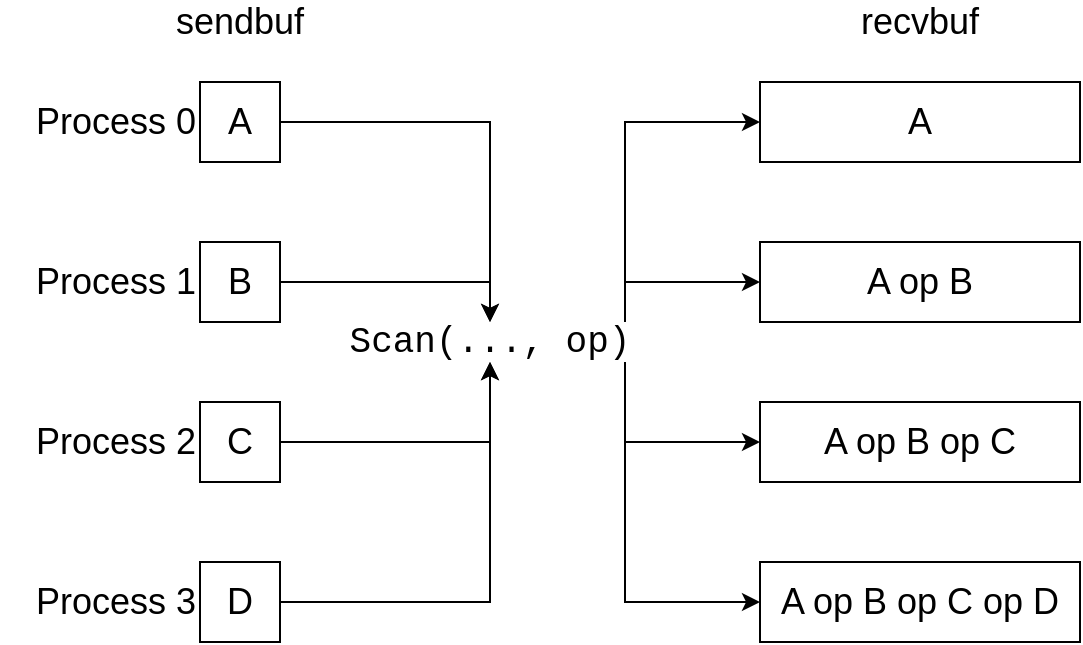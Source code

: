 <mxfile version="13.9.9" type="device"><diagram id="9z3beA34GWUpMv6sEeiQ" name="Page-1"><mxGraphModel dx="786" dy="580" grid="1" gridSize="10" guides="1" tooltips="1" connect="1" arrows="1" fold="1" page="1" pageScale="1" pageWidth="827" pageHeight="1169" math="0" shadow="0"><root><mxCell id="0"/><mxCell id="1" parent="0"/><mxCell id="LRd85Cbf2DqCSlwkPUES-2" style="edgeStyle=orthogonalEdgeStyle;rounded=0;orthogonalLoop=1;jettySize=auto;html=1;exitX=1;exitY=0.5;exitDx=0;exitDy=0;entryX=0.5;entryY=1;entryDx=0;entryDy=0;fontFamily=Helvetica;fontSize=18;" edge="1" parent="1" source="LRd85Cbf2DqCSlwkPUES-3" target="LRd85Cbf2DqCSlwkPUES-15"><mxGeometry relative="1" as="geometry"/></mxCell><mxCell id="LRd85Cbf2DqCSlwkPUES-3" value="A" style="rounded=0;whiteSpace=wrap;html=1;fontSize=18;" vertex="1" parent="1"><mxGeometry x="160" y="80" width="40" height="40" as="geometry"/></mxCell><mxCell id="LRd85Cbf2DqCSlwkPUES-4" style="edgeStyle=orthogonalEdgeStyle;rounded=0;orthogonalLoop=1;jettySize=auto;html=1;exitX=1;exitY=0.5;exitDx=0;exitDy=0;entryX=0.5;entryY=1;entryDx=0;entryDy=0;fontFamily=Helvetica;fontSize=18;" edge="1" parent="1" source="LRd85Cbf2DqCSlwkPUES-5" target="LRd85Cbf2DqCSlwkPUES-15"><mxGeometry relative="1" as="geometry"/></mxCell><mxCell id="LRd85Cbf2DqCSlwkPUES-5" value="B" style="rounded=0;whiteSpace=wrap;html=1;fontSize=18;" vertex="1" parent="1"><mxGeometry x="160" y="160" width="40" height="40" as="geometry"/></mxCell><mxCell id="LRd85Cbf2DqCSlwkPUES-6" style="edgeStyle=orthogonalEdgeStyle;rounded=0;orthogonalLoop=1;jettySize=auto;html=1;exitX=1;exitY=0.5;exitDx=0;exitDy=0;entryX=0.5;entryY=0;entryDx=0;entryDy=0;fontFamily=Helvetica;fontSize=18;" edge="1" parent="1" source="LRd85Cbf2DqCSlwkPUES-7" target="LRd85Cbf2DqCSlwkPUES-15"><mxGeometry relative="1" as="geometry"/></mxCell><mxCell id="LRd85Cbf2DqCSlwkPUES-7" value="C" style="rounded=0;whiteSpace=wrap;html=1;fontSize=18;" vertex="1" parent="1"><mxGeometry x="160" y="240" width="40" height="40" as="geometry"/></mxCell><mxCell id="LRd85Cbf2DqCSlwkPUES-8" style="edgeStyle=orthogonalEdgeStyle;rounded=0;orthogonalLoop=1;jettySize=auto;html=1;exitX=1;exitY=0.5;exitDx=0;exitDy=0;fontFamily=Helvetica;fontSize=18;" edge="1" parent="1" source="LRd85Cbf2DqCSlwkPUES-9" target="LRd85Cbf2DqCSlwkPUES-15"><mxGeometry relative="1" as="geometry"/></mxCell><mxCell id="LRd85Cbf2DqCSlwkPUES-9" value="D" style="rounded=0;whiteSpace=wrap;html=1;fontSize=18;" vertex="1" parent="1"><mxGeometry x="160" y="320" width="40" height="40" as="geometry"/></mxCell><mxCell id="LRd85Cbf2DqCSlwkPUES-10" value="A" style="rounded=0;whiteSpace=wrap;html=1;fontSize=18;" vertex="1" parent="1"><mxGeometry x="440" y="80" width="160" height="40" as="geometry"/></mxCell><mxCell id="LRd85Cbf2DqCSlwkPUES-11" style="edgeStyle=orthogonalEdgeStyle;rounded=0;orthogonalLoop=1;jettySize=auto;html=1;exitX=0.25;exitY=0;exitDx=0;exitDy=0;entryX=0;entryY=0.5;entryDx=0;entryDy=0;" edge="1" parent="1" source="LRd85Cbf2DqCSlwkPUES-15" target="LRd85Cbf2DqCSlwkPUES-24"><mxGeometry relative="1" as="geometry"/></mxCell><mxCell id="LRd85Cbf2DqCSlwkPUES-12" style="edgeStyle=orthogonalEdgeStyle;rounded=0;orthogonalLoop=1;jettySize=auto;html=1;exitX=0.25;exitY=0;exitDx=0;exitDy=0;entryX=0;entryY=0.5;entryDx=0;entryDy=0;" edge="1" parent="1" source="LRd85Cbf2DqCSlwkPUES-15" target="LRd85Cbf2DqCSlwkPUES-23"><mxGeometry relative="1" as="geometry"/></mxCell><mxCell id="LRd85Cbf2DqCSlwkPUES-13" style="edgeStyle=orthogonalEdgeStyle;rounded=0;orthogonalLoop=1;jettySize=auto;html=1;exitX=0.25;exitY=1;exitDx=0;exitDy=0;entryX=0;entryY=0.5;entryDx=0;entryDy=0;" edge="1" parent="1" source="LRd85Cbf2DqCSlwkPUES-15" target="LRd85Cbf2DqCSlwkPUES-22"><mxGeometry relative="1" as="geometry"/></mxCell><mxCell id="LRd85Cbf2DqCSlwkPUES-14" style="edgeStyle=orthogonalEdgeStyle;rounded=0;orthogonalLoop=1;jettySize=auto;html=1;exitX=0.25;exitY=1;exitDx=0;exitDy=0;entryX=0;entryY=0.5;entryDx=0;entryDy=0;" edge="1" parent="1" source="LRd85Cbf2DqCSlwkPUES-15" target="LRd85Cbf2DqCSlwkPUES-10"><mxGeometry relative="1" as="geometry"/></mxCell><mxCell id="LRd85Cbf2DqCSlwkPUES-15" value="Scan(..., op)" style="text;html=1;strokeColor=none;fillColor=none;align=center;verticalAlign=middle;whiteSpace=wrap;rounded=0;fontSize=18;fontFamily=Courier;direction=west;rotation=0;" vertex="1" parent="1"><mxGeometry x="170" y="200" width="270" height="20" as="geometry"/></mxCell><mxCell id="LRd85Cbf2DqCSlwkPUES-16" value="Process 0" style="text;html=1;strokeColor=none;fillColor=none;align=right;verticalAlign=middle;whiteSpace=wrap;rounded=0;fontFamily=Helvetica;fontSize=18;" vertex="1" parent="1"><mxGeometry x="60" y="90" width="100" height="20" as="geometry"/></mxCell><mxCell id="LRd85Cbf2DqCSlwkPUES-17" value="Process 1&lt;span style=&quot;color: rgba(0 , 0 , 0 , 0) ; font-family: monospace ; font-size: 0px&quot;&gt;%3CmxGraphModel%3E%3Croot%3E%3CmxCell%20id%3D%220%22%2F%3E%3CmxCell%20id%3D%221%22%20parent%3D%220%22%2F%3E%3CmxCell%20id%3D%222%22%20value%3D%22Process%200%22%20style%3D%22text%3Bhtml%3D1%3BstrokeColor%3Dnone%3BfillColor%3Dnone%3Balign%3Dright%3BverticalAlign%3Dmiddle%3BwhiteSpace%3Dwrap%3Brounded%3D0%3BfontFamily%3DHelvetica%3BfontSize%3D18%3B%22%20vertex%3D%221%22%20parent%3D%221%22%3E%3CmxGeometry%20x%3D%2260%22%20y%3D%2290%22%20width%3D%22100%22%20height%3D%2220%22%20as%3D%22geometry%22%2F%3E%3C%2FmxCell%3E%3C%2Froot%3E%3C%2FmxGraphModel%3E&lt;/span&gt;" style="text;html=1;strokeColor=none;fillColor=none;align=right;verticalAlign=middle;whiteSpace=wrap;rounded=0;fontFamily=Helvetica;fontSize=18;" vertex="1" parent="1"><mxGeometry x="60" y="170" width="100" height="20" as="geometry"/></mxCell><mxCell id="LRd85Cbf2DqCSlwkPUES-18" value="Process 2" style="text;html=1;strokeColor=none;fillColor=none;align=right;verticalAlign=middle;whiteSpace=wrap;rounded=0;fontFamily=Helvetica;fontSize=18;" vertex="1" parent="1"><mxGeometry x="60" y="250" width="100" height="20" as="geometry"/></mxCell><mxCell id="LRd85Cbf2DqCSlwkPUES-19" value="Process 3" style="text;html=1;strokeColor=none;fillColor=none;align=right;verticalAlign=middle;whiteSpace=wrap;rounded=0;fontFamily=Helvetica;fontSize=18;" vertex="1" parent="1"><mxGeometry x="60" y="330" width="100" height="20" as="geometry"/></mxCell><mxCell id="LRd85Cbf2DqCSlwkPUES-20" value="sendbuf" style="text;html=1;strokeColor=none;fillColor=none;align=center;verticalAlign=middle;whiteSpace=wrap;rounded=0;fontFamily=Helvetica;fontSize=18;" vertex="1" parent="1"><mxGeometry x="140" y="40" width="80" height="20" as="geometry"/></mxCell><mxCell id="LRd85Cbf2DqCSlwkPUES-21" value="recvbuf" style="text;html=1;strokeColor=none;fillColor=none;align=center;verticalAlign=middle;whiteSpace=wrap;rounded=0;fontFamily=Helvetica;fontSize=18;" vertex="1" parent="1"><mxGeometry x="480" y="40" width="80" height="20" as="geometry"/></mxCell><mxCell id="LRd85Cbf2DqCSlwkPUES-22" value="A op B" style="rounded=0;whiteSpace=wrap;html=1;fontSize=18;" vertex="1" parent="1"><mxGeometry x="440" y="160" width="160" height="40" as="geometry"/></mxCell><mxCell id="LRd85Cbf2DqCSlwkPUES-23" value="A op B op C" style="rounded=0;whiteSpace=wrap;html=1;fontSize=18;" vertex="1" parent="1"><mxGeometry x="440" y="240" width="160" height="40" as="geometry"/></mxCell><mxCell id="LRd85Cbf2DqCSlwkPUES-24" value="A op B op C op D" style="rounded=0;whiteSpace=wrap;html=1;fontSize=18;" vertex="1" parent="1"><mxGeometry x="440" y="320" width="160" height="40" as="geometry"/></mxCell></root></mxGraphModel></diagram></mxfile>